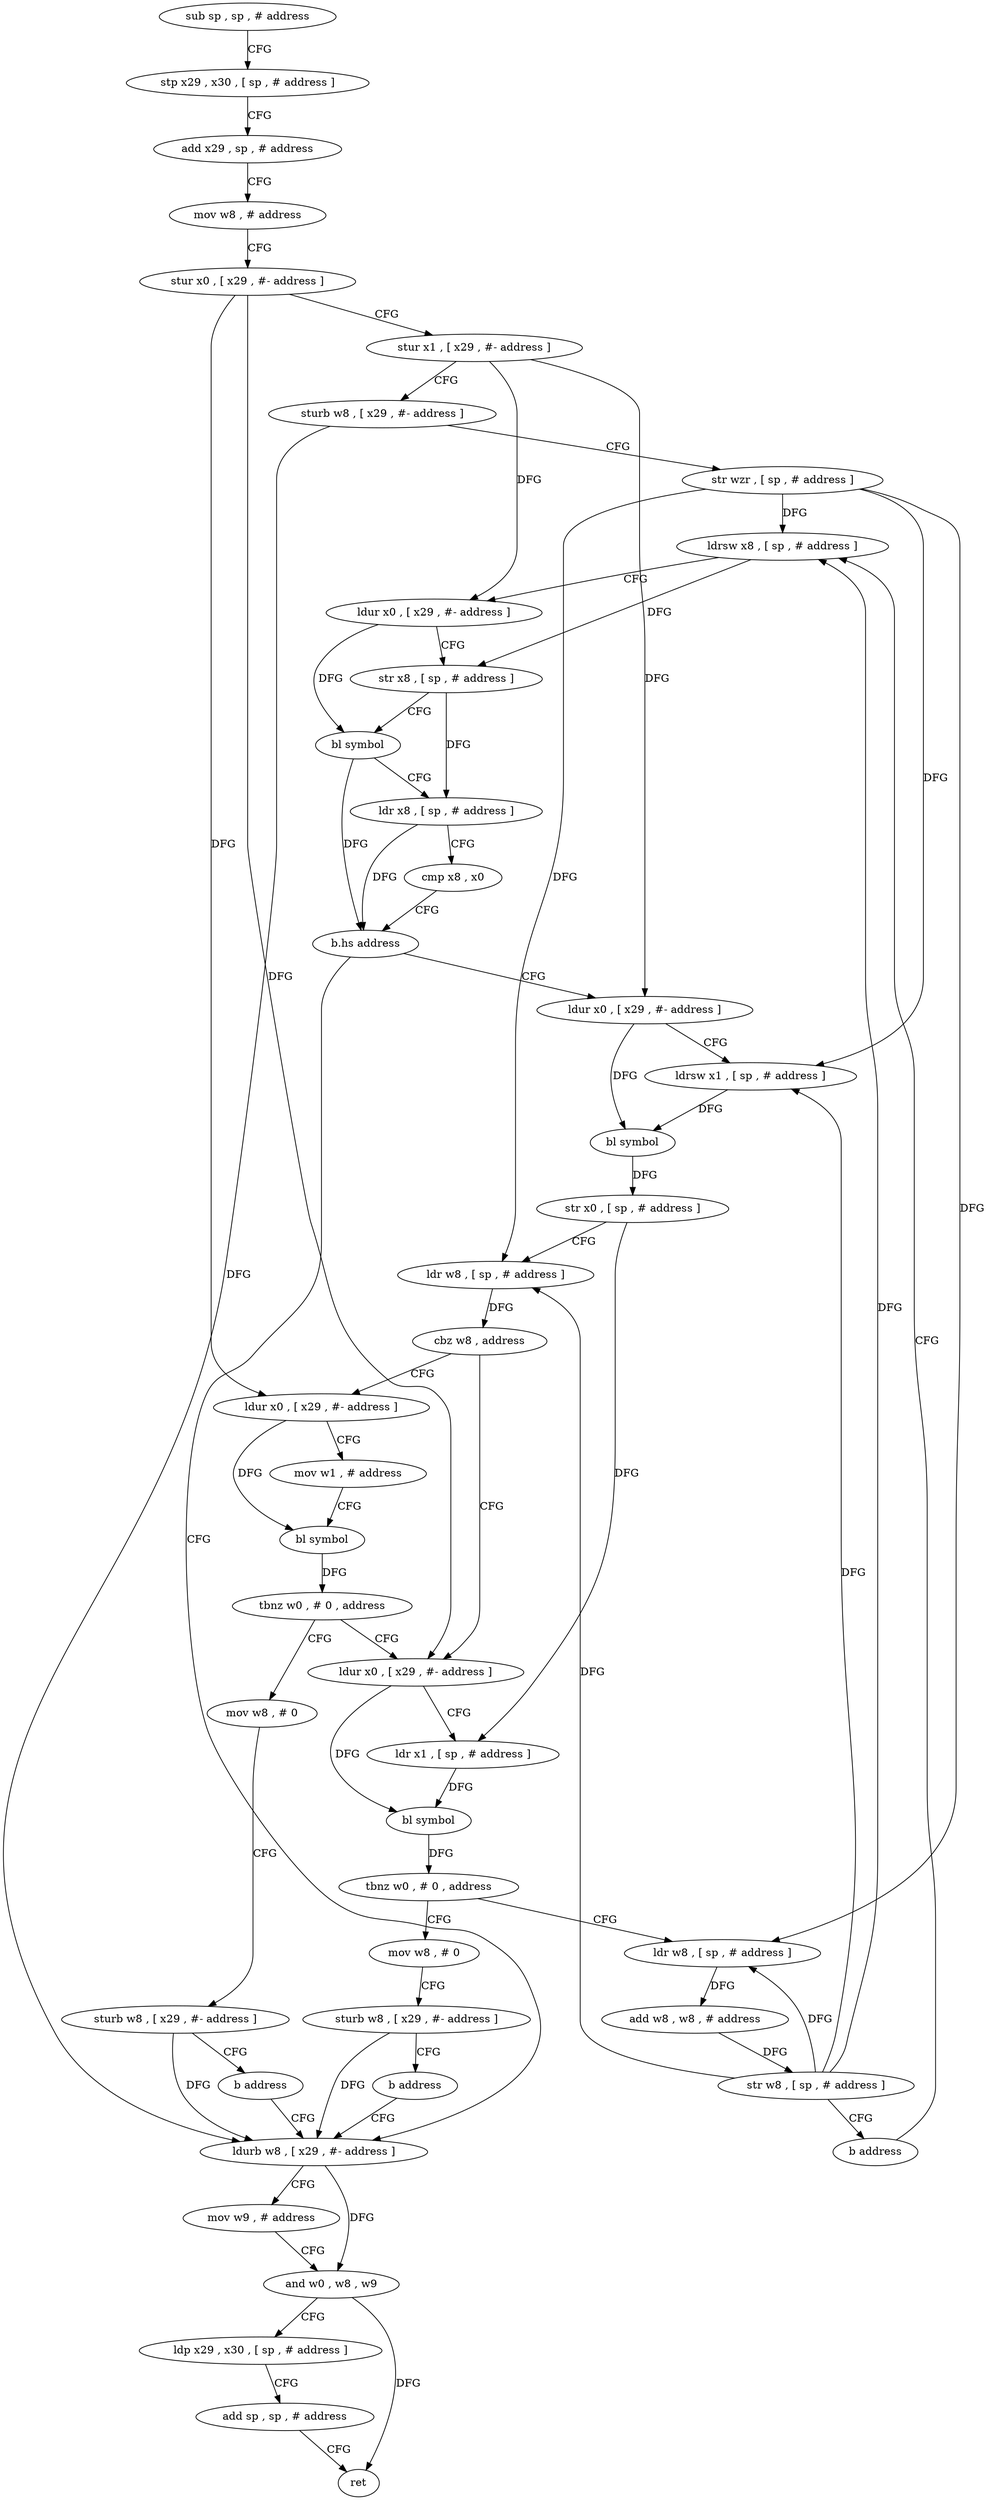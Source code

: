 digraph "func" {
"117500" [label = "sub sp , sp , # address" ]
"117504" [label = "stp x29 , x30 , [ sp , # address ]" ]
"117508" [label = "add x29 , sp , # address" ]
"117512" [label = "mov w8 , # address" ]
"117516" [label = "stur x0 , [ x29 , #- address ]" ]
"117520" [label = "stur x1 , [ x29 , #- address ]" ]
"117524" [label = "sturb w8 , [ x29 , #- address ]" ]
"117528" [label = "str wzr , [ sp , # address ]" ]
"117532" [label = "ldrsw x8 , [ sp , # address ]" ]
"117656" [label = "ldurb w8 , [ x29 , #- address ]" ]
"117660" [label = "mov w9 , # address" ]
"117664" [label = "and w0 , w8 , w9" ]
"117668" [label = "ldp x29 , x30 , [ sp , # address ]" ]
"117672" [label = "add sp , sp , # address" ]
"117676" [label = "ret" ]
"117560" [label = "ldur x0 , [ x29 , #- address ]" ]
"117564" [label = "ldrsw x1 , [ sp , # address ]" ]
"117568" [label = "bl symbol" ]
"117572" [label = "str x0 , [ sp , # address ]" ]
"117576" [label = "ldr w8 , [ sp , # address ]" ]
"117580" [label = "cbz w8 , address" ]
"117612" [label = "ldur x0 , [ x29 , #- address ]" ]
"117584" [label = "ldur x0 , [ x29 , #- address ]" ]
"117616" [label = "ldr x1 , [ sp , # address ]" ]
"117620" [label = "bl symbol" ]
"117624" [label = "tbnz w0 , # 0 , address" ]
"117640" [label = "ldr w8 , [ sp , # address ]" ]
"117628" [label = "mov w8 , # 0" ]
"117588" [label = "mov w1 , # address" ]
"117592" [label = "bl symbol" ]
"117596" [label = "tbnz w0 , # 0 , address" ]
"117600" [label = "mov w8 , # 0" ]
"117644" [label = "add w8 , w8 , # address" ]
"117648" [label = "str w8 , [ sp , # address ]" ]
"117652" [label = "b address" ]
"117632" [label = "sturb w8 , [ x29 , #- address ]" ]
"117636" [label = "b address" ]
"117604" [label = "sturb w8 , [ x29 , #- address ]" ]
"117608" [label = "b address" ]
"117536" [label = "ldur x0 , [ x29 , #- address ]" ]
"117540" [label = "str x8 , [ sp , # address ]" ]
"117544" [label = "bl symbol" ]
"117548" [label = "ldr x8 , [ sp , # address ]" ]
"117552" [label = "cmp x8 , x0" ]
"117556" [label = "b.hs address" ]
"117500" -> "117504" [ label = "CFG" ]
"117504" -> "117508" [ label = "CFG" ]
"117508" -> "117512" [ label = "CFG" ]
"117512" -> "117516" [ label = "CFG" ]
"117516" -> "117520" [ label = "CFG" ]
"117516" -> "117612" [ label = "DFG" ]
"117516" -> "117584" [ label = "DFG" ]
"117520" -> "117524" [ label = "CFG" ]
"117520" -> "117536" [ label = "DFG" ]
"117520" -> "117560" [ label = "DFG" ]
"117524" -> "117528" [ label = "CFG" ]
"117524" -> "117656" [ label = "DFG" ]
"117528" -> "117532" [ label = "DFG" ]
"117528" -> "117564" [ label = "DFG" ]
"117528" -> "117576" [ label = "DFG" ]
"117528" -> "117640" [ label = "DFG" ]
"117532" -> "117536" [ label = "CFG" ]
"117532" -> "117540" [ label = "DFG" ]
"117656" -> "117660" [ label = "CFG" ]
"117656" -> "117664" [ label = "DFG" ]
"117660" -> "117664" [ label = "CFG" ]
"117664" -> "117668" [ label = "CFG" ]
"117664" -> "117676" [ label = "DFG" ]
"117668" -> "117672" [ label = "CFG" ]
"117672" -> "117676" [ label = "CFG" ]
"117560" -> "117564" [ label = "CFG" ]
"117560" -> "117568" [ label = "DFG" ]
"117564" -> "117568" [ label = "DFG" ]
"117568" -> "117572" [ label = "DFG" ]
"117572" -> "117576" [ label = "CFG" ]
"117572" -> "117616" [ label = "DFG" ]
"117576" -> "117580" [ label = "DFG" ]
"117580" -> "117612" [ label = "CFG" ]
"117580" -> "117584" [ label = "CFG" ]
"117612" -> "117616" [ label = "CFG" ]
"117612" -> "117620" [ label = "DFG" ]
"117584" -> "117588" [ label = "CFG" ]
"117584" -> "117592" [ label = "DFG" ]
"117616" -> "117620" [ label = "DFG" ]
"117620" -> "117624" [ label = "DFG" ]
"117624" -> "117640" [ label = "CFG" ]
"117624" -> "117628" [ label = "CFG" ]
"117640" -> "117644" [ label = "DFG" ]
"117628" -> "117632" [ label = "CFG" ]
"117588" -> "117592" [ label = "CFG" ]
"117592" -> "117596" [ label = "DFG" ]
"117596" -> "117612" [ label = "CFG" ]
"117596" -> "117600" [ label = "CFG" ]
"117600" -> "117604" [ label = "CFG" ]
"117644" -> "117648" [ label = "DFG" ]
"117648" -> "117652" [ label = "CFG" ]
"117648" -> "117532" [ label = "DFG" ]
"117648" -> "117564" [ label = "DFG" ]
"117648" -> "117576" [ label = "DFG" ]
"117648" -> "117640" [ label = "DFG" ]
"117652" -> "117532" [ label = "CFG" ]
"117632" -> "117636" [ label = "CFG" ]
"117632" -> "117656" [ label = "DFG" ]
"117636" -> "117656" [ label = "CFG" ]
"117604" -> "117608" [ label = "CFG" ]
"117604" -> "117656" [ label = "DFG" ]
"117608" -> "117656" [ label = "CFG" ]
"117536" -> "117540" [ label = "CFG" ]
"117536" -> "117544" [ label = "DFG" ]
"117540" -> "117544" [ label = "CFG" ]
"117540" -> "117548" [ label = "DFG" ]
"117544" -> "117548" [ label = "CFG" ]
"117544" -> "117556" [ label = "DFG" ]
"117548" -> "117552" [ label = "CFG" ]
"117548" -> "117556" [ label = "DFG" ]
"117552" -> "117556" [ label = "CFG" ]
"117556" -> "117656" [ label = "CFG" ]
"117556" -> "117560" [ label = "CFG" ]
}

